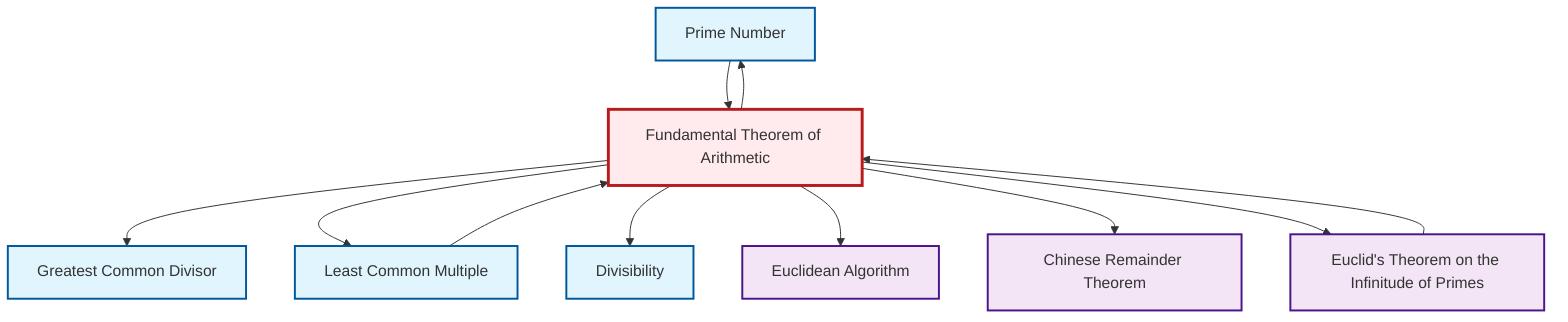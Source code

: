 graph TD
    classDef definition fill:#e1f5fe,stroke:#01579b,stroke-width:2px
    classDef theorem fill:#f3e5f5,stroke:#4a148c,stroke-width:2px
    classDef axiom fill:#fff3e0,stroke:#e65100,stroke-width:2px
    classDef example fill:#e8f5e9,stroke:#1b5e20,stroke-width:2px
    classDef current fill:#ffebee,stroke:#b71c1c,stroke-width:3px
    def-prime["Prime Number"]:::definition
    def-divisibility["Divisibility"]:::definition
    def-gcd["Greatest Common Divisor"]:::definition
    thm-fundamental-arithmetic["Fundamental Theorem of Arithmetic"]:::theorem
    thm-chinese-remainder["Chinese Remainder Theorem"]:::theorem
    thm-euclidean-algorithm["Euclidean Algorithm"]:::theorem
    thm-euclid-infinitude-primes["Euclid's Theorem on the Infinitude of Primes"]:::theorem
    def-lcm["Least Common Multiple"]:::definition
    thm-euclid-infinitude-primes --> thm-fundamental-arithmetic
    def-lcm --> thm-fundamental-arithmetic
    thm-fundamental-arithmetic --> def-gcd
    thm-fundamental-arithmetic --> def-lcm
    thm-fundamental-arithmetic --> def-divisibility
    thm-fundamental-arithmetic --> thm-euclidean-algorithm
    thm-fundamental-arithmetic --> thm-chinese-remainder
    thm-fundamental-arithmetic --> def-prime
    def-prime --> thm-fundamental-arithmetic
    thm-fundamental-arithmetic --> thm-euclid-infinitude-primes
    class thm-fundamental-arithmetic current